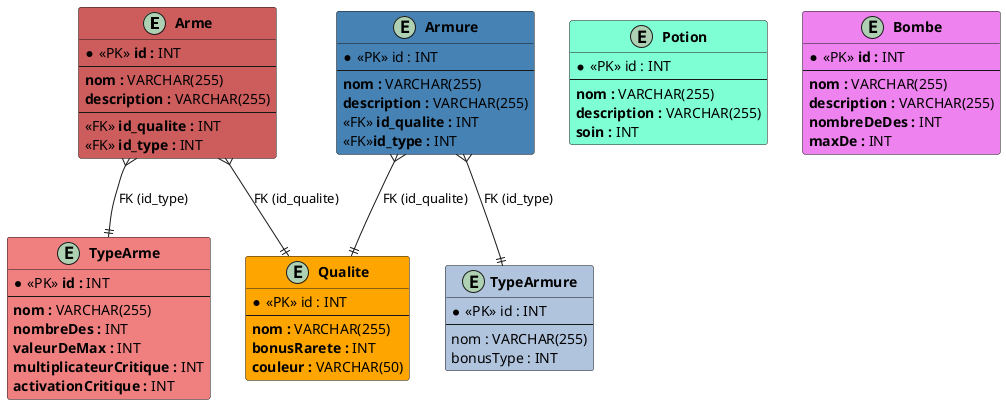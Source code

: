 @startuml
' ---------------------------------------------------------
' DIAGRAMME Entité-Relation partiel de la BD KotlinAventure
' ---------------------------------------------------------

' ------------------------
' Définition des entités :
' ------------------------

entity "**Arme**" as Arme #indianRed {
  *<<PK>> **id :** INT
  --
  **nom :** VARCHAR(255)
  **description :** VARCHAR(255)
  --
  <<FK>> **id_qualite :** INT
  <<FK>> **id_type :** INT
}

entity "**TypeArme**" as TypeArme #LightCoral {
  *<<PK>> **id :** INT
  --
  **nom :** VARCHAR(255)
  **nombreDes :** INT
  **valeurDeMax :** INT
  **multiplicateurCritique :** INT
  **activationCritique :** INT
}

entity "**Armure**" as Armure #SteelBlue {
  *<<PK>> id : INT
  --
  **nom :** VARCHAR(255)
  **description :** VARCHAR(255)
  <<FK>> **id_qualite :** INT
  <<FK>>**id_type :** INT
}

entity "**TypeArmure**" as TypeArmure #LightSteelBlue {
  *<<PK>> id : INT
  --
  nom : VARCHAR(255)
  bonusType : INT
}

entity "**Qualite**" as Qualite #Orange {
  *<<PK>> id : INT
  --
  **nom :** VARCHAR(255)
  **bonusRarete :** INT
  **couleur :** VARCHAR(50)
}

entity "**Potion**" as Potion #Aquamarine {
  *<<PK>> id : INT
  --
  **nom :** VARCHAR(255)
  **description :** VARCHAR(255)
  **soin :** INT
}

entity "**Bombe**" as Bombe #Violet {
  *<<PK>> **id :** INT
  --
  **nom :** VARCHAR(255)
  **description :** VARCHAR(255)
  **nombreDeDes :** INT
  **maxDe :** INT
}


' --------------------------
' Définition des relations :
' --------------------------

Arme }--|| TypeArme : FK (id_type)
Arme }--|| Qualite : FK (id_qualite)
Armure }--|| TypeArmure : FK (id_type)
Armure }--|| Qualite : FK (id_qualite)

@enduml
